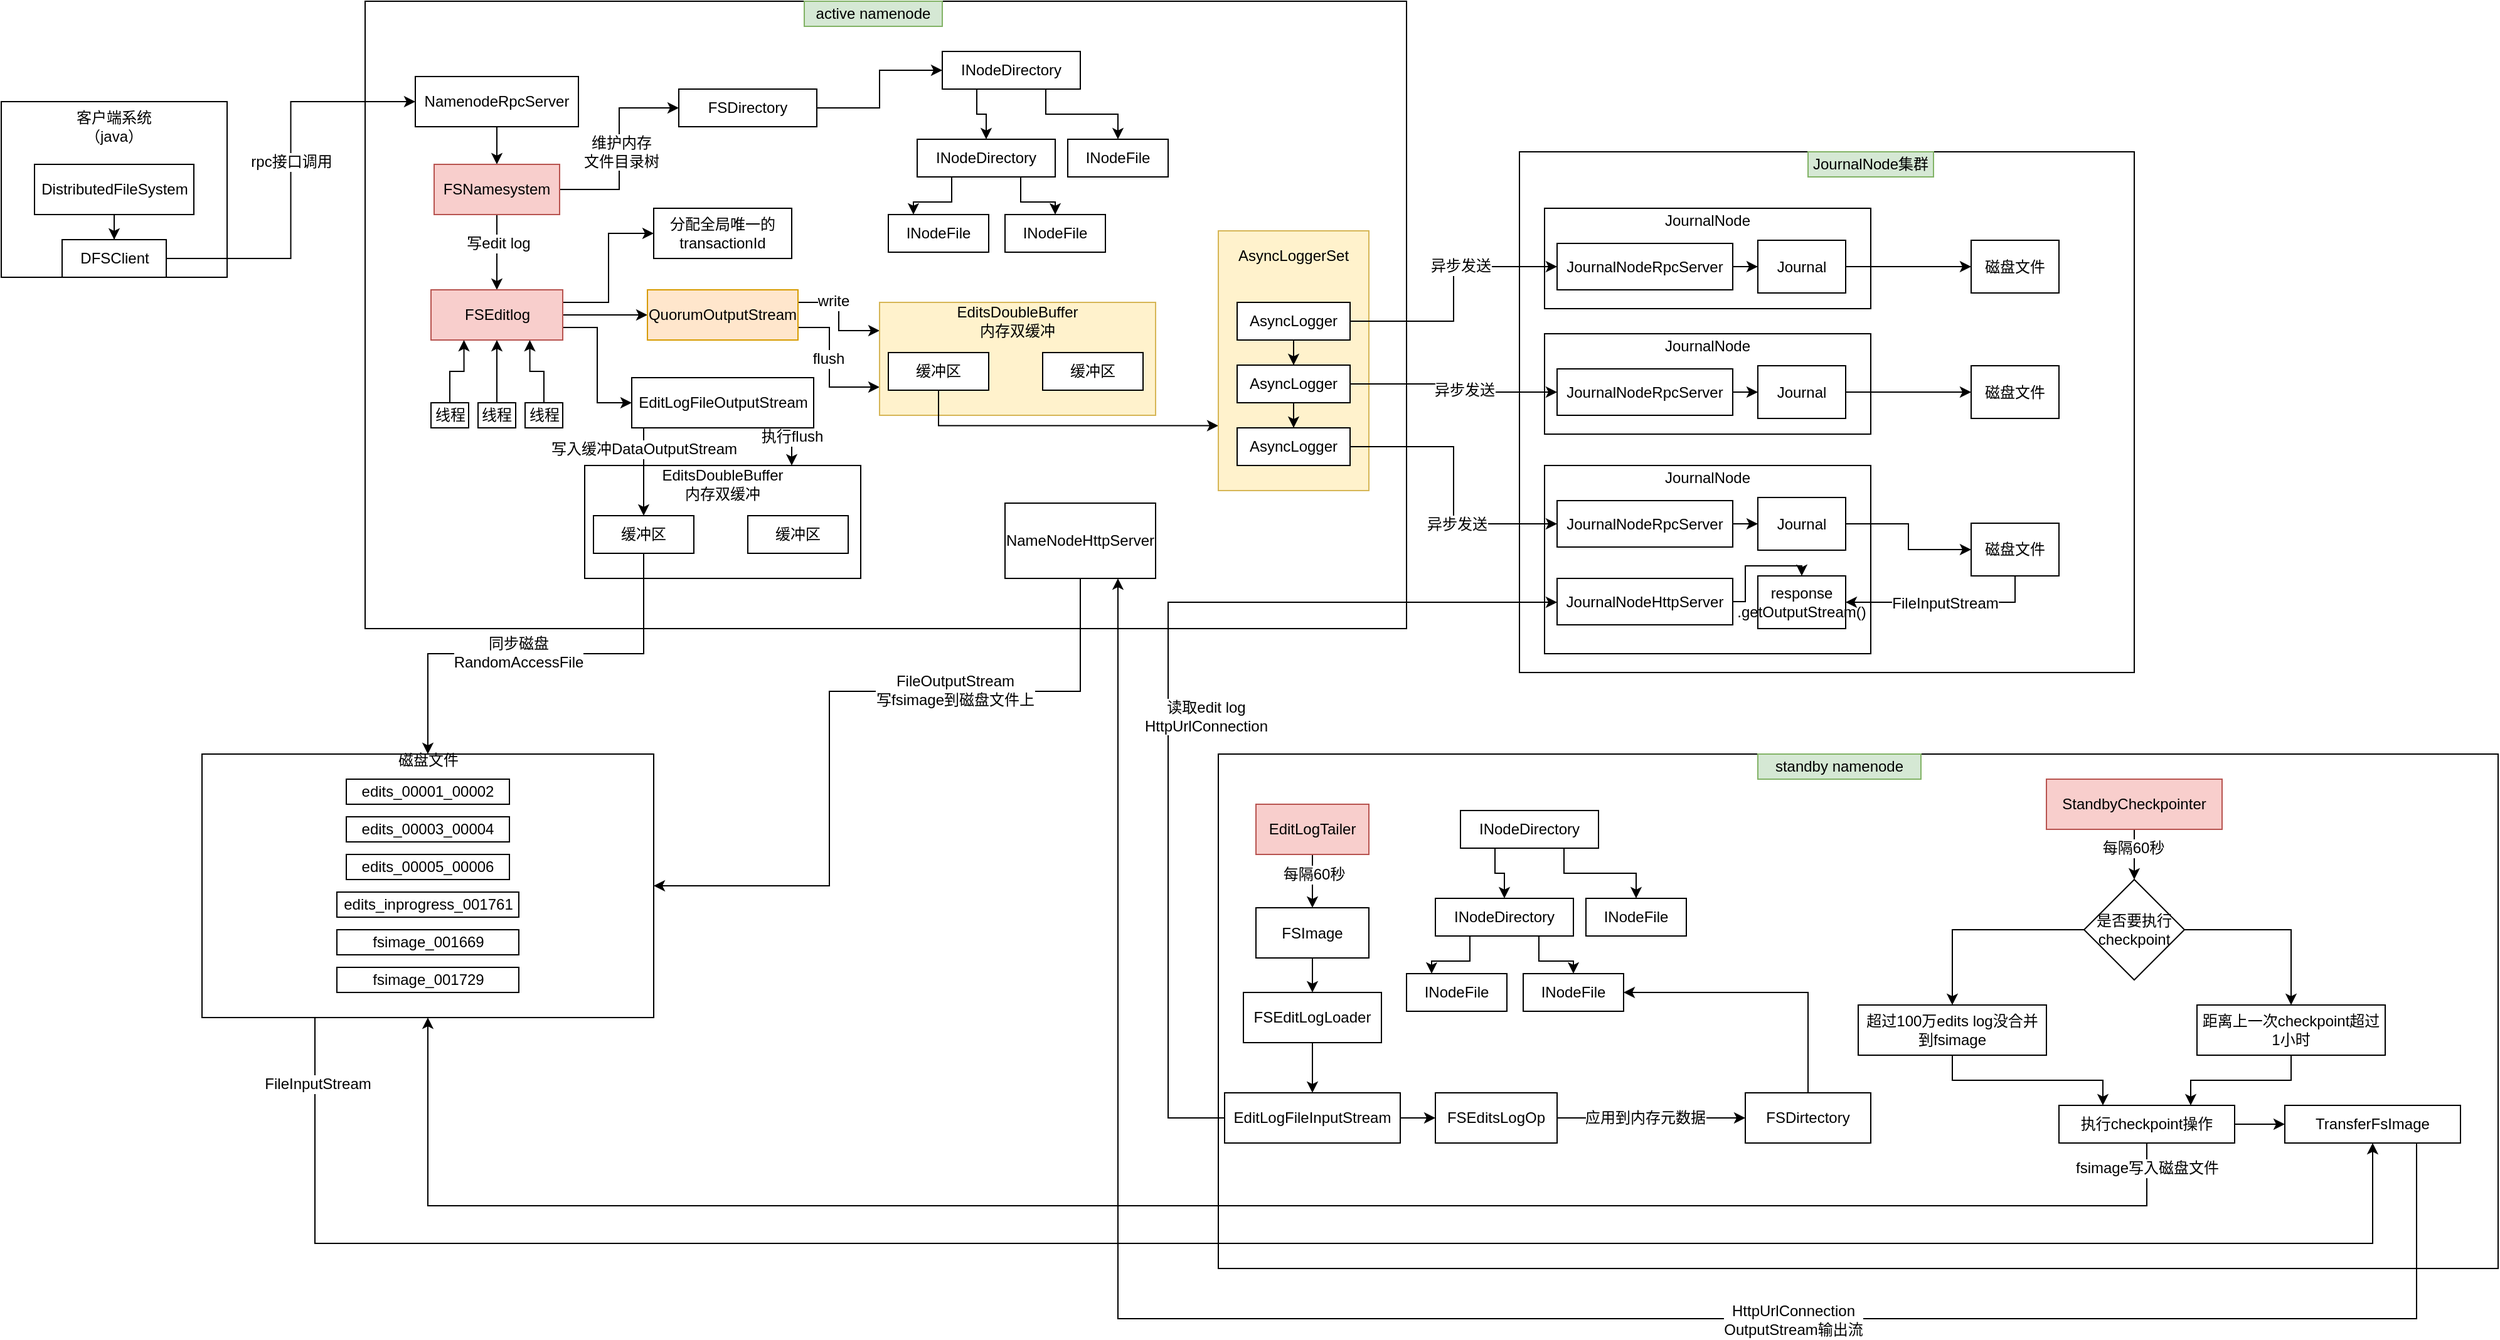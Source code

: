 <mxfile version="12.5.1" type="github">
  <diagram id="cnyCgTS8P1cu91ZPKjl6" name="第 1 页">
    <mxGraphModel dx="1422" dy="713" grid="1" gridSize="10" guides="1" tooltips="1" connect="1" arrows="1" fold="1" page="1" pageScale="1" pageWidth="827" pageHeight="1169" math="0" shadow="0">
      <root>
        <mxCell id="0"/>
        <mxCell id="1" parent="0"/>
        <mxCell id="hk7PEIGuzfRmlL_j_yIm-22" value="" style="rounded=0;whiteSpace=wrap;html=1;" vertex="1" parent="1">
          <mxGeometry x="330" y="70" width="830" height="500" as="geometry"/>
        </mxCell>
        <mxCell id="hk7PEIGuzfRmlL_j_yIm-1" value="" style="rounded=0;whiteSpace=wrap;html=1;" vertex="1" parent="1">
          <mxGeometry x="40" y="150" width="180" height="140" as="geometry"/>
        </mxCell>
        <mxCell id="hk7PEIGuzfRmlL_j_yIm-2" value="客户端系统&lt;br&gt;（java）" style="text;html=1;strokeColor=none;fillColor=none;align=center;verticalAlign=middle;whiteSpace=wrap;rounded=0;" vertex="1" parent="1">
          <mxGeometry x="90" y="150" width="80" height="40" as="geometry"/>
        </mxCell>
        <mxCell id="hk7PEIGuzfRmlL_j_yIm-21" style="edgeStyle=orthogonalEdgeStyle;rounded=0;orthogonalLoop=1;jettySize=auto;html=1;" edge="1" parent="1" source="hk7PEIGuzfRmlL_j_yIm-3" target="hk7PEIGuzfRmlL_j_yIm-20">
          <mxGeometry relative="1" as="geometry"/>
        </mxCell>
        <mxCell id="hk7PEIGuzfRmlL_j_yIm-3" value="DistributedFileSystem" style="rounded=0;whiteSpace=wrap;html=1;" vertex="1" parent="1">
          <mxGeometry x="66.5" y="200" width="127" height="40" as="geometry"/>
        </mxCell>
        <mxCell id="hk7PEIGuzfRmlL_j_yIm-20" value="DFSClient" style="rounded=0;whiteSpace=wrap;html=1;" vertex="1" parent="1">
          <mxGeometry x="88.5" y="260" width="83" height="30" as="geometry"/>
        </mxCell>
        <mxCell id="hk7PEIGuzfRmlL_j_yIm-23" value="active namenode" style="text;html=1;strokeColor=#82b366;fillColor=#d5e8d4;align=center;verticalAlign=middle;whiteSpace=wrap;rounded=0;" vertex="1" parent="1">
          <mxGeometry x="680" y="70" width="110" height="20" as="geometry"/>
        </mxCell>
        <mxCell id="hk7PEIGuzfRmlL_j_yIm-34" style="edgeStyle=orthogonalEdgeStyle;rounded=0;orthogonalLoop=1;jettySize=auto;html=1;entryX=0.5;entryY=0;entryDx=0;entryDy=0;" edge="1" parent="1" source="hk7PEIGuzfRmlL_j_yIm-24" target="hk7PEIGuzfRmlL_j_yIm-33">
          <mxGeometry relative="1" as="geometry"/>
        </mxCell>
        <mxCell id="hk7PEIGuzfRmlL_j_yIm-24" value="NamenodeRpcServer" style="rounded=0;whiteSpace=wrap;html=1;" vertex="1" parent="1">
          <mxGeometry x="370" y="130" width="130" height="40" as="geometry"/>
        </mxCell>
        <mxCell id="hk7PEIGuzfRmlL_j_yIm-25" style="edgeStyle=orthogonalEdgeStyle;rounded=0;orthogonalLoop=1;jettySize=auto;html=1;entryX=0;entryY=0.5;entryDx=0;entryDy=0;" edge="1" parent="1" source="hk7PEIGuzfRmlL_j_yIm-20" target="hk7PEIGuzfRmlL_j_yIm-24">
          <mxGeometry relative="1" as="geometry"/>
        </mxCell>
        <mxCell id="hk7PEIGuzfRmlL_j_yIm-26" value="rpc接口调用" style="text;html=1;align=center;verticalAlign=middle;resizable=0;points=[];labelBackgroundColor=#ffffff;" vertex="1" connectable="0" parent="hk7PEIGuzfRmlL_j_yIm-25">
          <mxGeometry x="0.097" relative="1" as="geometry">
            <mxPoint y="1" as="offset"/>
          </mxGeometry>
        </mxCell>
        <mxCell id="hk7PEIGuzfRmlL_j_yIm-36" style="edgeStyle=orthogonalEdgeStyle;rounded=0;orthogonalLoop=1;jettySize=auto;html=1;entryX=0.5;entryY=0;entryDx=0;entryDy=0;" edge="1" parent="1" source="hk7PEIGuzfRmlL_j_yIm-33" target="hk7PEIGuzfRmlL_j_yIm-35">
          <mxGeometry relative="1" as="geometry"/>
        </mxCell>
        <mxCell id="hk7PEIGuzfRmlL_j_yIm-37" value="写edit log" style="text;html=1;align=center;verticalAlign=middle;resizable=0;points=[];labelBackgroundColor=#ffffff;" vertex="1" connectable="0" parent="hk7PEIGuzfRmlL_j_yIm-36">
          <mxGeometry x="-0.244" y="1" relative="1" as="geometry">
            <mxPoint as="offset"/>
          </mxGeometry>
        </mxCell>
        <mxCell id="hk7PEIGuzfRmlL_j_yIm-45" style="edgeStyle=orthogonalEdgeStyle;rounded=0;orthogonalLoop=1;jettySize=auto;html=1;entryX=0;entryY=0.5;entryDx=0;entryDy=0;" edge="1" parent="1" source="hk7PEIGuzfRmlL_j_yIm-33" target="hk7PEIGuzfRmlL_j_yIm-44">
          <mxGeometry relative="1" as="geometry"/>
        </mxCell>
        <mxCell id="hk7PEIGuzfRmlL_j_yIm-47" value="维护内存&lt;br&gt;文件目录树" style="text;html=1;align=center;verticalAlign=middle;resizable=0;points=[];labelBackgroundColor=#ffffff;" vertex="1" connectable="0" parent="hk7PEIGuzfRmlL_j_yIm-45">
          <mxGeometry x="0.188" y="-1" relative="1" as="geometry">
            <mxPoint y="17" as="offset"/>
          </mxGeometry>
        </mxCell>
        <mxCell id="hk7PEIGuzfRmlL_j_yIm-33" value="FSNamesystem" style="rounded=0;whiteSpace=wrap;html=1;fillColor=#f8cecc;strokeColor=#b85450;" vertex="1" parent="1">
          <mxGeometry x="385" y="200" width="100" height="40" as="geometry"/>
        </mxCell>
        <mxCell id="hk7PEIGuzfRmlL_j_yIm-60" style="edgeStyle=orthogonalEdgeStyle;rounded=0;orthogonalLoop=1;jettySize=auto;html=1;entryX=0;entryY=0.5;entryDx=0;entryDy=0;" edge="1" parent="1" source="hk7PEIGuzfRmlL_j_yIm-35" target="hk7PEIGuzfRmlL_j_yIm-59">
          <mxGeometry relative="1" as="geometry">
            <Array as="points">
              <mxPoint x="524" y="310"/>
              <mxPoint x="524" y="255"/>
            </Array>
          </mxGeometry>
        </mxCell>
        <mxCell id="hk7PEIGuzfRmlL_j_yIm-63" style="edgeStyle=orthogonalEdgeStyle;rounded=0;orthogonalLoop=1;jettySize=auto;html=1;entryX=0;entryY=0.5;entryDx=0;entryDy=0;" edge="1" parent="1" source="hk7PEIGuzfRmlL_j_yIm-35" target="hk7PEIGuzfRmlL_j_yIm-61">
          <mxGeometry relative="1" as="geometry"/>
        </mxCell>
        <mxCell id="hk7PEIGuzfRmlL_j_yIm-64" style="edgeStyle=orthogonalEdgeStyle;rounded=0;orthogonalLoop=1;jettySize=auto;html=1;exitX=1;exitY=0.75;exitDx=0;exitDy=0;entryX=0;entryY=0.5;entryDx=0;entryDy=0;" edge="1" parent="1" source="hk7PEIGuzfRmlL_j_yIm-35" target="hk7PEIGuzfRmlL_j_yIm-62">
          <mxGeometry relative="1" as="geometry"/>
        </mxCell>
        <mxCell id="hk7PEIGuzfRmlL_j_yIm-35" value="FSEditlog" style="rounded=0;whiteSpace=wrap;html=1;fillColor=#f8cecc;strokeColor=#b85450;" vertex="1" parent="1">
          <mxGeometry x="382.5" y="300" width="105" height="40" as="geometry"/>
        </mxCell>
        <mxCell id="hk7PEIGuzfRmlL_j_yIm-41" style="edgeStyle=orthogonalEdgeStyle;rounded=0;orthogonalLoop=1;jettySize=auto;html=1;entryX=0.25;entryY=1;entryDx=0;entryDy=0;" edge="1" parent="1" source="hk7PEIGuzfRmlL_j_yIm-38" target="hk7PEIGuzfRmlL_j_yIm-35">
          <mxGeometry relative="1" as="geometry"/>
        </mxCell>
        <mxCell id="hk7PEIGuzfRmlL_j_yIm-38" value="线程" style="rounded=0;whiteSpace=wrap;html=1;" vertex="1" parent="1">
          <mxGeometry x="382.5" y="390" width="30" height="20" as="geometry"/>
        </mxCell>
        <mxCell id="hk7PEIGuzfRmlL_j_yIm-42" style="edgeStyle=orthogonalEdgeStyle;rounded=0;orthogonalLoop=1;jettySize=auto;html=1;entryX=0.5;entryY=1;entryDx=0;entryDy=0;" edge="1" parent="1" source="hk7PEIGuzfRmlL_j_yIm-39" target="hk7PEIGuzfRmlL_j_yIm-35">
          <mxGeometry relative="1" as="geometry"/>
        </mxCell>
        <mxCell id="hk7PEIGuzfRmlL_j_yIm-39" value="线程" style="rounded=0;whiteSpace=wrap;html=1;" vertex="1" parent="1">
          <mxGeometry x="420" y="390" width="30" height="20" as="geometry"/>
        </mxCell>
        <mxCell id="hk7PEIGuzfRmlL_j_yIm-43" style="edgeStyle=orthogonalEdgeStyle;rounded=0;orthogonalLoop=1;jettySize=auto;html=1;entryX=0.75;entryY=1;entryDx=0;entryDy=0;" edge="1" parent="1" source="hk7PEIGuzfRmlL_j_yIm-40" target="hk7PEIGuzfRmlL_j_yIm-35">
          <mxGeometry relative="1" as="geometry"/>
        </mxCell>
        <mxCell id="hk7PEIGuzfRmlL_j_yIm-40" value="线程" style="rounded=0;whiteSpace=wrap;html=1;" vertex="1" parent="1">
          <mxGeometry x="457.5" y="390" width="30" height="20" as="geometry"/>
        </mxCell>
        <mxCell id="hk7PEIGuzfRmlL_j_yIm-58" style="edgeStyle=orthogonalEdgeStyle;rounded=0;orthogonalLoop=1;jettySize=auto;html=1;" edge="1" parent="1" source="hk7PEIGuzfRmlL_j_yIm-44" target="hk7PEIGuzfRmlL_j_yIm-48">
          <mxGeometry relative="1" as="geometry"/>
        </mxCell>
        <mxCell id="hk7PEIGuzfRmlL_j_yIm-44" value="FSDirectory" style="rounded=0;whiteSpace=wrap;html=1;" vertex="1" parent="1">
          <mxGeometry x="580" y="140" width="110" height="30" as="geometry"/>
        </mxCell>
        <mxCell id="hk7PEIGuzfRmlL_j_yIm-56" style="edgeStyle=orthogonalEdgeStyle;rounded=0;orthogonalLoop=1;jettySize=auto;html=1;exitX=0.25;exitY=1;exitDx=0;exitDy=0;" edge="1" parent="1" source="hk7PEIGuzfRmlL_j_yIm-48" target="hk7PEIGuzfRmlL_j_yIm-49">
          <mxGeometry relative="1" as="geometry"/>
        </mxCell>
        <mxCell id="hk7PEIGuzfRmlL_j_yIm-57" style="edgeStyle=orthogonalEdgeStyle;rounded=0;orthogonalLoop=1;jettySize=auto;html=1;exitX=0.75;exitY=1;exitDx=0;exitDy=0;entryX=0.5;entryY=0;entryDx=0;entryDy=0;" edge="1" parent="1" source="hk7PEIGuzfRmlL_j_yIm-48" target="hk7PEIGuzfRmlL_j_yIm-50">
          <mxGeometry relative="1" as="geometry"/>
        </mxCell>
        <mxCell id="hk7PEIGuzfRmlL_j_yIm-48" value="INodeDirectory" style="rounded=0;whiteSpace=wrap;html=1;" vertex="1" parent="1">
          <mxGeometry x="790" y="110" width="110" height="30" as="geometry"/>
        </mxCell>
        <mxCell id="hk7PEIGuzfRmlL_j_yIm-53" style="edgeStyle=orthogonalEdgeStyle;rounded=0;orthogonalLoop=1;jettySize=auto;html=1;exitX=0.25;exitY=1;exitDx=0;exitDy=0;entryX=0.25;entryY=0;entryDx=0;entryDy=0;" edge="1" parent="1" source="hk7PEIGuzfRmlL_j_yIm-49" target="hk7PEIGuzfRmlL_j_yIm-51">
          <mxGeometry relative="1" as="geometry"/>
        </mxCell>
        <mxCell id="hk7PEIGuzfRmlL_j_yIm-54" style="edgeStyle=orthogonalEdgeStyle;rounded=0;orthogonalLoop=1;jettySize=auto;html=1;exitX=0.75;exitY=1;exitDx=0;exitDy=0;entryX=0.5;entryY=0;entryDx=0;entryDy=0;" edge="1" parent="1" source="hk7PEIGuzfRmlL_j_yIm-49" target="hk7PEIGuzfRmlL_j_yIm-52">
          <mxGeometry relative="1" as="geometry"/>
        </mxCell>
        <mxCell id="hk7PEIGuzfRmlL_j_yIm-49" value="INodeDirectory" style="rounded=0;whiteSpace=wrap;html=1;" vertex="1" parent="1">
          <mxGeometry x="770" y="180" width="110" height="30" as="geometry"/>
        </mxCell>
        <mxCell id="hk7PEIGuzfRmlL_j_yIm-50" value="INodeFile" style="rounded=0;whiteSpace=wrap;html=1;" vertex="1" parent="1">
          <mxGeometry x="890" y="180" width="80" height="30" as="geometry"/>
        </mxCell>
        <mxCell id="hk7PEIGuzfRmlL_j_yIm-51" value="INodeFile" style="rounded=0;whiteSpace=wrap;html=1;" vertex="1" parent="1">
          <mxGeometry x="747" y="240" width="80" height="30" as="geometry"/>
        </mxCell>
        <mxCell id="hk7PEIGuzfRmlL_j_yIm-52" value="INodeFile" style="rounded=0;whiteSpace=wrap;html=1;" vertex="1" parent="1">
          <mxGeometry x="840" y="240" width="80" height="30" as="geometry"/>
        </mxCell>
        <mxCell id="hk7PEIGuzfRmlL_j_yIm-59" value="分配全局唯一的transactionId" style="rounded=0;whiteSpace=wrap;html=1;" vertex="1" parent="1">
          <mxGeometry x="560" y="235" width="110" height="40" as="geometry"/>
        </mxCell>
        <mxCell id="hk7PEIGuzfRmlL_j_yIm-69" style="edgeStyle=orthogonalEdgeStyle;rounded=0;orthogonalLoop=1;jettySize=auto;html=1;exitX=1;exitY=0.25;exitDx=0;exitDy=0;entryX=0;entryY=0.25;entryDx=0;entryDy=0;" edge="1" parent="1" source="hk7PEIGuzfRmlL_j_yIm-61" target="hk7PEIGuzfRmlL_j_yIm-65">
          <mxGeometry relative="1" as="geometry"/>
        </mxCell>
        <mxCell id="hk7PEIGuzfRmlL_j_yIm-71" value="write" style="text;html=1;align=center;verticalAlign=middle;resizable=0;points=[];labelBackgroundColor=#ffffff;" vertex="1" connectable="0" parent="hk7PEIGuzfRmlL_j_yIm-69">
          <mxGeometry x="-0.364" y="1" relative="1" as="geometry">
            <mxPoint as="offset"/>
          </mxGeometry>
        </mxCell>
        <mxCell id="hk7PEIGuzfRmlL_j_yIm-70" style="edgeStyle=orthogonalEdgeStyle;rounded=0;orthogonalLoop=1;jettySize=auto;html=1;exitX=1;exitY=0.75;exitDx=0;exitDy=0;entryX=0;entryY=0.75;entryDx=0;entryDy=0;" edge="1" parent="1" source="hk7PEIGuzfRmlL_j_yIm-61" target="hk7PEIGuzfRmlL_j_yIm-65">
          <mxGeometry relative="1" as="geometry">
            <Array as="points">
              <mxPoint x="700" y="330"/>
              <mxPoint x="700" y="378"/>
            </Array>
          </mxGeometry>
        </mxCell>
        <mxCell id="hk7PEIGuzfRmlL_j_yIm-72" value="flush" style="text;html=1;align=center;verticalAlign=middle;resizable=0;points=[];labelBackgroundColor=#ffffff;" vertex="1" connectable="0" parent="hk7PEIGuzfRmlL_j_yIm-70">
          <mxGeometry x="0.044" y="-1" relative="1" as="geometry">
            <mxPoint y="-9" as="offset"/>
          </mxGeometry>
        </mxCell>
        <mxCell id="hk7PEIGuzfRmlL_j_yIm-61" value="QuorumOutputStream" style="rounded=0;whiteSpace=wrap;html=1;fillColor=#ffe6cc;strokeColor=#d79b00;" vertex="1" parent="1">
          <mxGeometry x="555" y="300" width="120" height="40" as="geometry"/>
        </mxCell>
        <mxCell id="hk7PEIGuzfRmlL_j_yIm-78" style="edgeStyle=orthogonalEdgeStyle;rounded=0;orthogonalLoop=1;jettySize=auto;html=1;exitX=0.75;exitY=1;exitDx=0;exitDy=0;entryX=0.75;entryY=0;entryDx=0;entryDy=0;" edge="1" parent="1" source="hk7PEIGuzfRmlL_j_yIm-62" target="hk7PEIGuzfRmlL_j_yIm-73">
          <mxGeometry relative="1" as="geometry"/>
        </mxCell>
        <mxCell id="hk7PEIGuzfRmlL_j_yIm-80" value="执行flush" style="text;html=1;align=center;verticalAlign=middle;resizable=0;points=[];labelBackgroundColor=#ffffff;" vertex="1" connectable="0" parent="hk7PEIGuzfRmlL_j_yIm-78">
          <mxGeometry x="-0.247" y="-7" relative="1" as="geometry">
            <mxPoint as="offset"/>
          </mxGeometry>
        </mxCell>
        <mxCell id="hk7PEIGuzfRmlL_j_yIm-62" value="EditLogFileOutputStream" style="rounded=0;whiteSpace=wrap;html=1;" vertex="1" parent="1">
          <mxGeometry x="542.5" y="370" width="145" height="40" as="geometry"/>
        </mxCell>
        <mxCell id="hk7PEIGuzfRmlL_j_yIm-65" value="" style="rounded=0;whiteSpace=wrap;html=1;fillColor=#fff2cc;strokeColor=#d6b656;" vertex="1" parent="1">
          <mxGeometry x="740" y="310" width="220" height="90" as="geometry"/>
        </mxCell>
        <mxCell id="hk7PEIGuzfRmlL_j_yIm-66" value="EditsDoubleBuffer&lt;br&gt;内存双缓冲" style="text;html=1;strokeColor=none;fillColor=none;align=center;verticalAlign=middle;whiteSpace=wrap;rounded=0;" vertex="1" parent="1">
          <mxGeometry x="790" y="312.5" width="120" height="25" as="geometry"/>
        </mxCell>
        <mxCell id="hk7PEIGuzfRmlL_j_yIm-202" style="edgeStyle=orthogonalEdgeStyle;rounded=0;orthogonalLoop=1;jettySize=auto;html=1;entryX=0;entryY=0.75;entryDx=0;entryDy=0;" edge="1" parent="1" source="hk7PEIGuzfRmlL_j_yIm-67" target="hk7PEIGuzfRmlL_j_yIm-84">
          <mxGeometry relative="1" as="geometry">
            <Array as="points">
              <mxPoint x="787" y="408"/>
            </Array>
          </mxGeometry>
        </mxCell>
        <mxCell id="hk7PEIGuzfRmlL_j_yIm-67" value="缓冲区" style="rounded=0;whiteSpace=wrap;html=1;" vertex="1" parent="1">
          <mxGeometry x="747" y="350" width="80" height="30" as="geometry"/>
        </mxCell>
        <mxCell id="hk7PEIGuzfRmlL_j_yIm-68" value="缓冲区" style="rounded=0;whiteSpace=wrap;html=1;" vertex="1" parent="1">
          <mxGeometry x="870" y="350" width="80" height="30" as="geometry"/>
        </mxCell>
        <mxCell id="hk7PEIGuzfRmlL_j_yIm-73" value="" style="rounded=0;whiteSpace=wrap;html=1;" vertex="1" parent="1">
          <mxGeometry x="505" y="440" width="220" height="90" as="geometry"/>
        </mxCell>
        <mxCell id="hk7PEIGuzfRmlL_j_yIm-74" value="EditsDoubleBuffer&lt;br&gt;内存双缓冲" style="text;html=1;strokeColor=none;fillColor=none;align=center;verticalAlign=middle;whiteSpace=wrap;rounded=0;" vertex="1" parent="1">
          <mxGeometry x="555" y="442.5" width="120" height="25" as="geometry"/>
        </mxCell>
        <mxCell id="hk7PEIGuzfRmlL_j_yIm-82" style="edgeStyle=orthogonalEdgeStyle;rounded=0;orthogonalLoop=1;jettySize=auto;html=1;exitX=0.5;exitY=1;exitDx=0;exitDy=0;entryX=0.5;entryY=0;entryDx=0;entryDy=0;" edge="1" parent="1" source="hk7PEIGuzfRmlL_j_yIm-75" target="hk7PEIGuzfRmlL_j_yIm-81">
          <mxGeometry relative="1" as="geometry"/>
        </mxCell>
        <mxCell id="hk7PEIGuzfRmlL_j_yIm-83" value="同步磁盘&lt;br&gt;RandomAccessFile" style="text;html=1;align=center;verticalAlign=middle;resizable=0;points=[];labelBackgroundColor=#ffffff;" vertex="1" connectable="0" parent="hk7PEIGuzfRmlL_j_yIm-82">
          <mxGeometry x="0.084" y="-1" relative="1" as="geometry">
            <mxPoint as="offset"/>
          </mxGeometry>
        </mxCell>
        <mxCell id="hk7PEIGuzfRmlL_j_yIm-75" value="缓冲区" style="rounded=0;whiteSpace=wrap;html=1;" vertex="1" parent="1">
          <mxGeometry x="512" y="480" width="80" height="30" as="geometry"/>
        </mxCell>
        <mxCell id="hk7PEIGuzfRmlL_j_yIm-76" value="缓冲区" style="rounded=0;whiteSpace=wrap;html=1;" vertex="1" parent="1">
          <mxGeometry x="635" y="480" width="80" height="30" as="geometry"/>
        </mxCell>
        <mxCell id="hk7PEIGuzfRmlL_j_yIm-77" style="edgeStyle=orthogonalEdgeStyle;rounded=0;orthogonalLoop=1;jettySize=auto;html=1;exitX=0.25;exitY=1;exitDx=0;exitDy=0;entryX=0.5;entryY=0;entryDx=0;entryDy=0;" edge="1" parent="1" source="hk7PEIGuzfRmlL_j_yIm-62" target="hk7PEIGuzfRmlL_j_yIm-75">
          <mxGeometry relative="1" as="geometry">
            <Array as="points">
              <mxPoint x="552" y="410"/>
            </Array>
          </mxGeometry>
        </mxCell>
        <mxCell id="hk7PEIGuzfRmlL_j_yIm-79" value="写入缓冲DataOutputStream" style="text;html=1;align=center;verticalAlign=middle;resizable=0;points=[];labelBackgroundColor=#ffffff;" vertex="1" connectable="0" parent="hk7PEIGuzfRmlL_j_yIm-77">
          <mxGeometry x="-0.443" y="16" relative="1" as="geometry">
            <mxPoint x="-16" y="16" as="offset"/>
          </mxGeometry>
        </mxCell>
        <mxCell id="hk7PEIGuzfRmlL_j_yIm-81" value="" style="rounded=0;whiteSpace=wrap;html=1;" vertex="1" parent="1">
          <mxGeometry x="200" y="670" width="360" height="210" as="geometry"/>
        </mxCell>
        <mxCell id="hk7PEIGuzfRmlL_j_yIm-84" value="" style="rounded=0;whiteSpace=wrap;html=1;fillColor=#fff2cc;strokeColor=#d6b656;" vertex="1" parent="1">
          <mxGeometry x="1010" y="253" width="120" height="207" as="geometry"/>
        </mxCell>
        <mxCell id="hk7PEIGuzfRmlL_j_yIm-85" value="AsyncLoggerSet" style="text;html=1;strokeColor=none;fillColor=none;align=center;verticalAlign=middle;whiteSpace=wrap;rounded=0;" vertex="1" parent="1">
          <mxGeometry x="1030" y="260" width="80" height="25" as="geometry"/>
        </mxCell>
        <mxCell id="hk7PEIGuzfRmlL_j_yIm-93" style="edgeStyle=orthogonalEdgeStyle;rounded=0;orthogonalLoop=1;jettySize=auto;html=1;entryX=0.5;entryY=0;entryDx=0;entryDy=0;" edge="1" parent="1" source="hk7PEIGuzfRmlL_j_yIm-86" target="hk7PEIGuzfRmlL_j_yIm-89">
          <mxGeometry relative="1" as="geometry"/>
        </mxCell>
        <mxCell id="hk7PEIGuzfRmlL_j_yIm-86" value="AsyncLogger" style="rounded=0;whiteSpace=wrap;html=1;" vertex="1" parent="1">
          <mxGeometry x="1025" y="310" width="90" height="30" as="geometry"/>
        </mxCell>
        <mxCell id="hk7PEIGuzfRmlL_j_yIm-94" style="edgeStyle=orthogonalEdgeStyle;rounded=0;orthogonalLoop=1;jettySize=auto;html=1;entryX=0.5;entryY=0;entryDx=0;entryDy=0;" edge="1" parent="1" source="hk7PEIGuzfRmlL_j_yIm-89" target="hk7PEIGuzfRmlL_j_yIm-90">
          <mxGeometry relative="1" as="geometry"/>
        </mxCell>
        <mxCell id="hk7PEIGuzfRmlL_j_yIm-89" value="AsyncLogger" style="rounded=0;whiteSpace=wrap;html=1;" vertex="1" parent="1">
          <mxGeometry x="1025" y="360" width="90" height="30" as="geometry"/>
        </mxCell>
        <mxCell id="hk7PEIGuzfRmlL_j_yIm-90" value="AsyncLogger" style="rounded=0;whiteSpace=wrap;html=1;" vertex="1" parent="1">
          <mxGeometry x="1025" y="410" width="90" height="30" as="geometry"/>
        </mxCell>
        <mxCell id="hk7PEIGuzfRmlL_j_yIm-96" style="edgeStyle=orthogonalEdgeStyle;rounded=0;orthogonalLoop=1;jettySize=auto;html=1;entryX=1;entryY=0.5;entryDx=0;entryDy=0;" edge="1" parent="1" source="hk7PEIGuzfRmlL_j_yIm-95" target="hk7PEIGuzfRmlL_j_yIm-81">
          <mxGeometry relative="1" as="geometry">
            <Array as="points">
              <mxPoint x="900" y="620"/>
              <mxPoint x="700" y="620"/>
              <mxPoint x="700" y="775"/>
            </Array>
          </mxGeometry>
        </mxCell>
        <mxCell id="hk7PEIGuzfRmlL_j_yIm-97" value="FileOutputStream&lt;br&gt;写fsimage到磁盘文件上" style="text;html=1;align=center;verticalAlign=middle;resizable=0;points=[];labelBackgroundColor=#ffffff;" vertex="1" connectable="0" parent="hk7PEIGuzfRmlL_j_yIm-96">
          <mxGeometry x="-0.349" y="-1" relative="1" as="geometry">
            <mxPoint as="offset"/>
          </mxGeometry>
        </mxCell>
        <mxCell id="hk7PEIGuzfRmlL_j_yIm-95" value="NameNodeHttpServer" style="rounded=0;whiteSpace=wrap;html=1;" vertex="1" parent="1">
          <mxGeometry x="840" y="470" width="120" height="60" as="geometry"/>
        </mxCell>
        <mxCell id="hk7PEIGuzfRmlL_j_yIm-98" value="磁盘文件" style="text;html=1;strokeColor=none;fillColor=none;align=center;verticalAlign=middle;whiteSpace=wrap;rounded=0;" vertex="1" parent="1">
          <mxGeometry x="341.5" y="670" width="77" height="10" as="geometry"/>
        </mxCell>
        <mxCell id="hk7PEIGuzfRmlL_j_yIm-99" value="edits_00001_00002" style="rounded=0;whiteSpace=wrap;html=1;" vertex="1" parent="1">
          <mxGeometry x="315" y="690" width="130" height="20" as="geometry"/>
        </mxCell>
        <mxCell id="hk7PEIGuzfRmlL_j_yIm-100" value="edits_00003_00004" style="rounded=0;whiteSpace=wrap;html=1;" vertex="1" parent="1">
          <mxGeometry x="315" y="720" width="130" height="20" as="geometry"/>
        </mxCell>
        <mxCell id="hk7PEIGuzfRmlL_j_yIm-101" value="edits_00005_00006" style="rounded=0;whiteSpace=wrap;html=1;" vertex="1" parent="1">
          <mxGeometry x="315" y="750" width="130" height="20" as="geometry"/>
        </mxCell>
        <mxCell id="hk7PEIGuzfRmlL_j_yIm-102" value="edits_inprogress_001761" style="rounded=0;whiteSpace=wrap;html=1;" vertex="1" parent="1">
          <mxGeometry x="307.5" y="780" width="145" height="20" as="geometry"/>
        </mxCell>
        <mxCell id="hk7PEIGuzfRmlL_j_yIm-103" value="fsimage_001669" style="rounded=0;whiteSpace=wrap;html=1;" vertex="1" parent="1">
          <mxGeometry x="307.5" y="810" width="145" height="20" as="geometry"/>
        </mxCell>
        <mxCell id="hk7PEIGuzfRmlL_j_yIm-105" value="fsimage_001729" style="rounded=0;whiteSpace=wrap;html=1;" vertex="1" parent="1">
          <mxGeometry x="307.5" y="840" width="145" height="20" as="geometry"/>
        </mxCell>
        <mxCell id="hk7PEIGuzfRmlL_j_yIm-106" value="" style="rounded=0;whiteSpace=wrap;html=1;" vertex="1" parent="1">
          <mxGeometry x="1250" y="190" width="490" height="415" as="geometry"/>
        </mxCell>
        <mxCell id="hk7PEIGuzfRmlL_j_yIm-107" value="JournalNode集群" style="text;html=1;strokeColor=#82b366;fillColor=#d5e8d4;align=center;verticalAlign=middle;whiteSpace=wrap;rounded=0;" vertex="1" parent="1">
          <mxGeometry x="1480" y="190" width="100" height="20" as="geometry"/>
        </mxCell>
        <mxCell id="hk7PEIGuzfRmlL_j_yIm-108" value="" style="rounded=0;whiteSpace=wrap;html=1;" vertex="1" parent="1">
          <mxGeometry x="1270" y="235" width="260" height="80" as="geometry"/>
        </mxCell>
        <mxCell id="hk7PEIGuzfRmlL_j_yIm-109" value="JournalNode" style="text;html=1;strokeColor=none;fillColor=none;align=center;verticalAlign=middle;whiteSpace=wrap;rounded=0;" vertex="1" parent="1">
          <mxGeometry x="1355" y="235" width="90" height="20" as="geometry"/>
        </mxCell>
        <mxCell id="hk7PEIGuzfRmlL_j_yIm-113" style="edgeStyle=orthogonalEdgeStyle;rounded=0;orthogonalLoop=1;jettySize=auto;html=1;entryX=0;entryY=0.5;entryDx=0;entryDy=0;" edge="1" parent="1" source="hk7PEIGuzfRmlL_j_yIm-110" target="hk7PEIGuzfRmlL_j_yIm-112">
          <mxGeometry relative="1" as="geometry"/>
        </mxCell>
        <mxCell id="hk7PEIGuzfRmlL_j_yIm-110" value="JournalNodeRpcServer" style="rounded=0;whiteSpace=wrap;html=1;" vertex="1" parent="1">
          <mxGeometry x="1280" y="263" width="140" height="37" as="geometry"/>
        </mxCell>
        <mxCell id="hk7PEIGuzfRmlL_j_yIm-138" style="edgeStyle=orthogonalEdgeStyle;rounded=0;orthogonalLoop=1;jettySize=auto;html=1;" edge="1" parent="1" source="hk7PEIGuzfRmlL_j_yIm-112" target="hk7PEIGuzfRmlL_j_yIm-135">
          <mxGeometry relative="1" as="geometry"/>
        </mxCell>
        <mxCell id="hk7PEIGuzfRmlL_j_yIm-112" value="Journal" style="rounded=0;whiteSpace=wrap;html=1;" vertex="1" parent="1">
          <mxGeometry x="1440" y="260.5" width="70" height="42" as="geometry"/>
        </mxCell>
        <mxCell id="hk7PEIGuzfRmlL_j_yIm-119" value="" style="rounded=0;whiteSpace=wrap;html=1;" vertex="1" parent="1">
          <mxGeometry x="1270" y="335" width="260" height="80" as="geometry"/>
        </mxCell>
        <mxCell id="hk7PEIGuzfRmlL_j_yIm-120" value="JournalNode" style="text;html=1;strokeColor=none;fillColor=none;align=center;verticalAlign=middle;whiteSpace=wrap;rounded=0;" vertex="1" parent="1">
          <mxGeometry x="1355" y="335" width="90" height="20" as="geometry"/>
        </mxCell>
        <mxCell id="hk7PEIGuzfRmlL_j_yIm-195" style="edgeStyle=orthogonalEdgeStyle;rounded=0;orthogonalLoop=1;jettySize=auto;html=1;exitX=1;exitY=0.5;exitDx=0;exitDy=0;" edge="1" parent="1" source="hk7PEIGuzfRmlL_j_yIm-121" target="hk7PEIGuzfRmlL_j_yIm-122">
          <mxGeometry relative="1" as="geometry"/>
        </mxCell>
        <mxCell id="hk7PEIGuzfRmlL_j_yIm-121" value="JournalNodeRpcServer" style="rounded=0;whiteSpace=wrap;html=1;" vertex="1" parent="1">
          <mxGeometry x="1280" y="363" width="140" height="37" as="geometry"/>
        </mxCell>
        <mxCell id="hk7PEIGuzfRmlL_j_yIm-139" style="edgeStyle=orthogonalEdgeStyle;rounded=0;orthogonalLoop=1;jettySize=auto;html=1;entryX=0;entryY=0.5;entryDx=0;entryDy=0;" edge="1" parent="1" source="hk7PEIGuzfRmlL_j_yIm-122" target="hk7PEIGuzfRmlL_j_yIm-136">
          <mxGeometry relative="1" as="geometry"/>
        </mxCell>
        <mxCell id="hk7PEIGuzfRmlL_j_yIm-122" value="Journal" style="rounded=0;whiteSpace=wrap;html=1;" vertex="1" parent="1">
          <mxGeometry x="1440" y="360.5" width="70" height="42" as="geometry"/>
        </mxCell>
        <mxCell id="hk7PEIGuzfRmlL_j_yIm-123" value="" style="rounded=0;whiteSpace=wrap;html=1;" vertex="1" parent="1">
          <mxGeometry x="1270" y="440" width="260" height="150" as="geometry"/>
        </mxCell>
        <mxCell id="hk7PEIGuzfRmlL_j_yIm-124" value="JournalNode" style="text;html=1;strokeColor=none;fillColor=none;align=center;verticalAlign=middle;whiteSpace=wrap;rounded=0;" vertex="1" parent="1">
          <mxGeometry x="1355" y="440" width="90" height="20" as="geometry"/>
        </mxCell>
        <mxCell id="hk7PEIGuzfRmlL_j_yIm-191" style="edgeStyle=orthogonalEdgeStyle;rounded=0;orthogonalLoop=1;jettySize=auto;html=1;entryX=0;entryY=0.5;entryDx=0;entryDy=0;" edge="1" parent="1" source="hk7PEIGuzfRmlL_j_yIm-125" target="hk7PEIGuzfRmlL_j_yIm-126">
          <mxGeometry relative="1" as="geometry"/>
        </mxCell>
        <mxCell id="hk7PEIGuzfRmlL_j_yIm-125" value="JournalNodeRpcServer" style="rounded=0;whiteSpace=wrap;html=1;" vertex="1" parent="1">
          <mxGeometry x="1280" y="468" width="140" height="37" as="geometry"/>
        </mxCell>
        <mxCell id="hk7PEIGuzfRmlL_j_yIm-140" style="edgeStyle=orthogonalEdgeStyle;rounded=0;orthogonalLoop=1;jettySize=auto;html=1;" edge="1" parent="1" source="hk7PEIGuzfRmlL_j_yIm-126" target="hk7PEIGuzfRmlL_j_yIm-137">
          <mxGeometry relative="1" as="geometry"/>
        </mxCell>
        <mxCell id="hk7PEIGuzfRmlL_j_yIm-126" value="Journal" style="rounded=0;whiteSpace=wrap;html=1;" vertex="1" parent="1">
          <mxGeometry x="1440" y="465.5" width="70" height="42" as="geometry"/>
        </mxCell>
        <mxCell id="hk7PEIGuzfRmlL_j_yIm-200" style="edgeStyle=orthogonalEdgeStyle;rounded=0;orthogonalLoop=1;jettySize=auto;html=1;entryX=0.5;entryY=0;entryDx=0;entryDy=0;" edge="1" parent="1" source="hk7PEIGuzfRmlL_j_yIm-127" target="hk7PEIGuzfRmlL_j_yIm-128">
          <mxGeometry relative="1" as="geometry">
            <Array as="points">
              <mxPoint x="1430" y="549"/>
              <mxPoint x="1430" y="520"/>
              <mxPoint x="1475" y="520"/>
            </Array>
          </mxGeometry>
        </mxCell>
        <mxCell id="hk7PEIGuzfRmlL_j_yIm-127" value="JournalNodeHttpServer" style="rounded=0;whiteSpace=wrap;html=1;" vertex="1" parent="1">
          <mxGeometry x="1280" y="530" width="140" height="37" as="geometry"/>
        </mxCell>
        <mxCell id="hk7PEIGuzfRmlL_j_yIm-128" value="response&lt;br&gt;.getOutputStream()" style="rounded=0;whiteSpace=wrap;html=1;" vertex="1" parent="1">
          <mxGeometry x="1440" y="528" width="70" height="42" as="geometry"/>
        </mxCell>
        <mxCell id="hk7PEIGuzfRmlL_j_yIm-129" style="edgeStyle=orthogonalEdgeStyle;rounded=0;orthogonalLoop=1;jettySize=auto;html=1;entryX=0;entryY=0.5;entryDx=0;entryDy=0;" edge="1" parent="1" source="hk7PEIGuzfRmlL_j_yIm-86" target="hk7PEIGuzfRmlL_j_yIm-110">
          <mxGeometry relative="1" as="geometry"/>
        </mxCell>
        <mxCell id="hk7PEIGuzfRmlL_j_yIm-132" value="异步发送" style="text;html=1;align=center;verticalAlign=middle;resizable=0;points=[];labelBackgroundColor=#ffffff;" vertex="1" connectable="0" parent="hk7PEIGuzfRmlL_j_yIm-129">
          <mxGeometry x="0.256" y="1" relative="1" as="geometry">
            <mxPoint as="offset"/>
          </mxGeometry>
        </mxCell>
        <mxCell id="hk7PEIGuzfRmlL_j_yIm-130" style="edgeStyle=orthogonalEdgeStyle;rounded=0;orthogonalLoop=1;jettySize=auto;html=1;entryX=0;entryY=0.5;entryDx=0;entryDy=0;" edge="1" parent="1" source="hk7PEIGuzfRmlL_j_yIm-89" target="hk7PEIGuzfRmlL_j_yIm-121">
          <mxGeometry relative="1" as="geometry"/>
        </mxCell>
        <mxCell id="hk7PEIGuzfRmlL_j_yIm-133" value="异步发送" style="text;html=1;align=center;verticalAlign=middle;resizable=0;points=[];labelBackgroundColor=#ffffff;" vertex="1" connectable="0" parent="hk7PEIGuzfRmlL_j_yIm-130">
          <mxGeometry x="0.136" y="2" relative="1" as="geometry">
            <mxPoint as="offset"/>
          </mxGeometry>
        </mxCell>
        <mxCell id="hk7PEIGuzfRmlL_j_yIm-131" style="edgeStyle=orthogonalEdgeStyle;rounded=0;orthogonalLoop=1;jettySize=auto;html=1;entryX=0;entryY=0.5;entryDx=0;entryDy=0;" edge="1" parent="1" source="hk7PEIGuzfRmlL_j_yIm-90" target="hk7PEIGuzfRmlL_j_yIm-125">
          <mxGeometry relative="1" as="geometry"/>
        </mxCell>
        <mxCell id="hk7PEIGuzfRmlL_j_yIm-134" value="异步发送" style="text;html=1;align=center;verticalAlign=middle;resizable=0;points=[];labelBackgroundColor=#ffffff;" vertex="1" connectable="0" parent="hk7PEIGuzfRmlL_j_yIm-131">
          <mxGeometry x="0.294" relative="1" as="geometry">
            <mxPoint as="offset"/>
          </mxGeometry>
        </mxCell>
        <mxCell id="hk7PEIGuzfRmlL_j_yIm-135" value="磁盘文件" style="rounded=0;whiteSpace=wrap;html=1;" vertex="1" parent="1">
          <mxGeometry x="1610" y="260.5" width="70" height="42" as="geometry"/>
        </mxCell>
        <mxCell id="hk7PEIGuzfRmlL_j_yIm-136" value="磁盘文件" style="rounded=0;whiteSpace=wrap;html=1;" vertex="1" parent="1">
          <mxGeometry x="1610" y="360.5" width="70" height="42" as="geometry"/>
        </mxCell>
        <mxCell id="hk7PEIGuzfRmlL_j_yIm-141" style="edgeStyle=orthogonalEdgeStyle;rounded=0;orthogonalLoop=1;jettySize=auto;html=1;" edge="1" parent="1" source="hk7PEIGuzfRmlL_j_yIm-137" target="hk7PEIGuzfRmlL_j_yIm-128">
          <mxGeometry relative="1" as="geometry">
            <Array as="points">
              <mxPoint x="1645" y="549"/>
            </Array>
          </mxGeometry>
        </mxCell>
        <mxCell id="hk7PEIGuzfRmlL_j_yIm-142" value="FileInputStream" style="text;html=1;align=center;verticalAlign=middle;resizable=0;points=[];labelBackgroundColor=#ffffff;" vertex="1" connectable="0" parent="hk7PEIGuzfRmlL_j_yIm-141">
          <mxGeometry x="-0.014" y="1" relative="1" as="geometry">
            <mxPoint as="offset"/>
          </mxGeometry>
        </mxCell>
        <mxCell id="hk7PEIGuzfRmlL_j_yIm-137" value="磁盘文件" style="rounded=0;whiteSpace=wrap;html=1;" vertex="1" parent="1">
          <mxGeometry x="1610" y="486" width="70" height="42" as="geometry"/>
        </mxCell>
        <mxCell id="hk7PEIGuzfRmlL_j_yIm-143" value="" style="rounded=0;whiteSpace=wrap;html=1;" vertex="1" parent="1">
          <mxGeometry x="1010" y="670" width="1020" height="410" as="geometry"/>
        </mxCell>
        <mxCell id="hk7PEIGuzfRmlL_j_yIm-144" value="standby namenode" style="text;html=1;strokeColor=#82b366;fillColor=#d5e8d4;align=center;verticalAlign=middle;whiteSpace=wrap;rounded=0;" vertex="1" parent="1">
          <mxGeometry x="1440" y="670" width="130" height="20" as="geometry"/>
        </mxCell>
        <mxCell id="hk7PEIGuzfRmlL_j_yIm-147" style="edgeStyle=orthogonalEdgeStyle;rounded=0;orthogonalLoop=1;jettySize=auto;html=1;entryX=0.5;entryY=0;entryDx=0;entryDy=0;" edge="1" parent="1" source="hk7PEIGuzfRmlL_j_yIm-145" target="hk7PEIGuzfRmlL_j_yIm-146">
          <mxGeometry relative="1" as="geometry"/>
        </mxCell>
        <mxCell id="hk7PEIGuzfRmlL_j_yIm-148" value="每隔60秒" style="text;html=1;align=center;verticalAlign=middle;resizable=0;points=[];labelBackgroundColor=#ffffff;" vertex="1" connectable="0" parent="hk7PEIGuzfRmlL_j_yIm-147">
          <mxGeometry x="-0.277" y="1" relative="1" as="geometry">
            <mxPoint as="offset"/>
          </mxGeometry>
        </mxCell>
        <mxCell id="hk7PEIGuzfRmlL_j_yIm-145" value="EditLogTailer" style="rounded=0;whiteSpace=wrap;html=1;fillColor=#f8cecc;strokeColor=#b85450;" vertex="1" parent="1">
          <mxGeometry x="1040" y="710" width="90" height="40" as="geometry"/>
        </mxCell>
        <mxCell id="hk7PEIGuzfRmlL_j_yIm-150" style="edgeStyle=orthogonalEdgeStyle;rounded=0;orthogonalLoop=1;jettySize=auto;html=1;entryX=0.5;entryY=0;entryDx=0;entryDy=0;" edge="1" parent="1" source="hk7PEIGuzfRmlL_j_yIm-146" target="hk7PEIGuzfRmlL_j_yIm-149">
          <mxGeometry relative="1" as="geometry"/>
        </mxCell>
        <mxCell id="hk7PEIGuzfRmlL_j_yIm-146" value="FSImage" style="rounded=0;whiteSpace=wrap;html=1;" vertex="1" parent="1">
          <mxGeometry x="1040" y="792.5" width="90" height="40" as="geometry"/>
        </mxCell>
        <mxCell id="hk7PEIGuzfRmlL_j_yIm-152" style="edgeStyle=orthogonalEdgeStyle;rounded=0;orthogonalLoop=1;jettySize=auto;html=1;entryX=0.5;entryY=0;entryDx=0;entryDy=0;" edge="1" parent="1" source="hk7PEIGuzfRmlL_j_yIm-149" target="hk7PEIGuzfRmlL_j_yIm-151">
          <mxGeometry relative="1" as="geometry"/>
        </mxCell>
        <mxCell id="hk7PEIGuzfRmlL_j_yIm-149" value="FSEditLogLoader" style="rounded=0;whiteSpace=wrap;html=1;" vertex="1" parent="1">
          <mxGeometry x="1030" y="860" width="110" height="40" as="geometry"/>
        </mxCell>
        <mxCell id="hk7PEIGuzfRmlL_j_yIm-165" style="edgeStyle=orthogonalEdgeStyle;rounded=0;orthogonalLoop=1;jettySize=auto;html=1;entryX=0;entryY=0.5;entryDx=0;entryDy=0;" edge="1" parent="1" source="hk7PEIGuzfRmlL_j_yIm-151" target="hk7PEIGuzfRmlL_j_yIm-164">
          <mxGeometry relative="1" as="geometry"/>
        </mxCell>
        <mxCell id="hk7PEIGuzfRmlL_j_yIm-189" style="edgeStyle=orthogonalEdgeStyle;rounded=0;orthogonalLoop=1;jettySize=auto;html=1;" edge="1" parent="1" source="hk7PEIGuzfRmlL_j_yIm-151" target="hk7PEIGuzfRmlL_j_yIm-127">
          <mxGeometry relative="1" as="geometry">
            <Array as="points">
              <mxPoint x="970" y="960"/>
              <mxPoint x="970" y="549"/>
            </Array>
          </mxGeometry>
        </mxCell>
        <mxCell id="hk7PEIGuzfRmlL_j_yIm-190" value="读取edit log&lt;br&gt;HttpUrlConnection" style="text;html=1;align=center;verticalAlign=middle;resizable=0;points=[];labelBackgroundColor=#ffffff;" vertex="1" connectable="0" parent="hk7PEIGuzfRmlL_j_yIm-189">
          <mxGeometry x="-0.094" y="-1" relative="1" as="geometry">
            <mxPoint x="29" y="-18" as="offset"/>
          </mxGeometry>
        </mxCell>
        <mxCell id="hk7PEIGuzfRmlL_j_yIm-151" value="EditLogFileInputStream" style="rounded=0;whiteSpace=wrap;html=1;" vertex="1" parent="1">
          <mxGeometry x="1015" y="940" width="140" height="40" as="geometry"/>
        </mxCell>
        <mxCell id="hk7PEIGuzfRmlL_j_yIm-153" style="edgeStyle=orthogonalEdgeStyle;rounded=0;orthogonalLoop=1;jettySize=auto;html=1;exitX=0.25;exitY=1;exitDx=0;exitDy=0;" edge="1" parent="1" source="hk7PEIGuzfRmlL_j_yIm-155" target="hk7PEIGuzfRmlL_j_yIm-158">
          <mxGeometry relative="1" as="geometry"/>
        </mxCell>
        <mxCell id="hk7PEIGuzfRmlL_j_yIm-154" style="edgeStyle=orthogonalEdgeStyle;rounded=0;orthogonalLoop=1;jettySize=auto;html=1;exitX=0.75;exitY=1;exitDx=0;exitDy=0;entryX=0.5;entryY=0;entryDx=0;entryDy=0;" edge="1" parent="1" source="hk7PEIGuzfRmlL_j_yIm-155" target="hk7PEIGuzfRmlL_j_yIm-159">
          <mxGeometry relative="1" as="geometry"/>
        </mxCell>
        <mxCell id="hk7PEIGuzfRmlL_j_yIm-155" value="INodeDirectory" style="rounded=0;whiteSpace=wrap;html=1;" vertex="1" parent="1">
          <mxGeometry x="1203" y="715" width="110" height="30" as="geometry"/>
        </mxCell>
        <mxCell id="hk7PEIGuzfRmlL_j_yIm-156" style="edgeStyle=orthogonalEdgeStyle;rounded=0;orthogonalLoop=1;jettySize=auto;html=1;exitX=0.25;exitY=1;exitDx=0;exitDy=0;entryX=0.25;entryY=0;entryDx=0;entryDy=0;" edge="1" parent="1" source="hk7PEIGuzfRmlL_j_yIm-158" target="hk7PEIGuzfRmlL_j_yIm-160">
          <mxGeometry relative="1" as="geometry"/>
        </mxCell>
        <mxCell id="hk7PEIGuzfRmlL_j_yIm-157" style="edgeStyle=orthogonalEdgeStyle;rounded=0;orthogonalLoop=1;jettySize=auto;html=1;exitX=0.75;exitY=1;exitDx=0;exitDy=0;entryX=0.5;entryY=0;entryDx=0;entryDy=0;" edge="1" parent="1" source="hk7PEIGuzfRmlL_j_yIm-158" target="hk7PEIGuzfRmlL_j_yIm-161">
          <mxGeometry relative="1" as="geometry"/>
        </mxCell>
        <mxCell id="hk7PEIGuzfRmlL_j_yIm-158" value="INodeDirectory" style="rounded=0;whiteSpace=wrap;html=1;" vertex="1" parent="1">
          <mxGeometry x="1183" y="785" width="110" height="30" as="geometry"/>
        </mxCell>
        <mxCell id="hk7PEIGuzfRmlL_j_yIm-159" value="INodeFile" style="rounded=0;whiteSpace=wrap;html=1;" vertex="1" parent="1">
          <mxGeometry x="1303" y="785" width="80" height="30" as="geometry"/>
        </mxCell>
        <mxCell id="hk7PEIGuzfRmlL_j_yIm-160" value="INodeFile" style="rounded=0;whiteSpace=wrap;html=1;" vertex="1" parent="1">
          <mxGeometry x="1160" y="845" width="80" height="30" as="geometry"/>
        </mxCell>
        <mxCell id="hk7PEIGuzfRmlL_j_yIm-161" value="INodeFile" style="rounded=0;whiteSpace=wrap;html=1;" vertex="1" parent="1">
          <mxGeometry x="1253" y="845" width="80" height="30" as="geometry"/>
        </mxCell>
        <mxCell id="hk7PEIGuzfRmlL_j_yIm-168" style="edgeStyle=orthogonalEdgeStyle;rounded=0;orthogonalLoop=1;jettySize=auto;html=1;entryX=1;entryY=0.5;entryDx=0;entryDy=0;" edge="1" parent="1" source="hk7PEIGuzfRmlL_j_yIm-163" target="hk7PEIGuzfRmlL_j_yIm-161">
          <mxGeometry relative="1" as="geometry">
            <Array as="points">
              <mxPoint x="1480" y="860"/>
            </Array>
          </mxGeometry>
        </mxCell>
        <mxCell id="hk7PEIGuzfRmlL_j_yIm-163" value="FSDirtectory" style="rounded=0;whiteSpace=wrap;html=1;" vertex="1" parent="1">
          <mxGeometry x="1430" y="940" width="100" height="40" as="geometry"/>
        </mxCell>
        <mxCell id="hk7PEIGuzfRmlL_j_yIm-166" style="edgeStyle=orthogonalEdgeStyle;rounded=0;orthogonalLoop=1;jettySize=auto;html=1;entryX=0;entryY=0.5;entryDx=0;entryDy=0;" edge="1" parent="1" source="hk7PEIGuzfRmlL_j_yIm-164" target="hk7PEIGuzfRmlL_j_yIm-163">
          <mxGeometry relative="1" as="geometry"/>
        </mxCell>
        <mxCell id="hk7PEIGuzfRmlL_j_yIm-167" value="应用到内存元数据" style="text;html=1;align=center;verticalAlign=middle;resizable=0;points=[];labelBackgroundColor=#ffffff;" vertex="1" connectable="0" parent="hk7PEIGuzfRmlL_j_yIm-166">
          <mxGeometry x="0.005" y="-6" relative="1" as="geometry">
            <mxPoint x="-6" y="-6" as="offset"/>
          </mxGeometry>
        </mxCell>
        <mxCell id="hk7PEIGuzfRmlL_j_yIm-164" value="FSEditsLogOp" style="rounded=0;whiteSpace=wrap;html=1;" vertex="1" parent="1">
          <mxGeometry x="1183" y="940" width="97" height="40" as="geometry"/>
        </mxCell>
        <mxCell id="hk7PEIGuzfRmlL_j_yIm-172" style="edgeStyle=orthogonalEdgeStyle;rounded=0;orthogonalLoop=1;jettySize=auto;html=1;entryX=0.5;entryY=0;entryDx=0;entryDy=0;" edge="1" parent="1" source="hk7PEIGuzfRmlL_j_yIm-170" target="hk7PEIGuzfRmlL_j_yIm-171">
          <mxGeometry relative="1" as="geometry"/>
        </mxCell>
        <mxCell id="hk7PEIGuzfRmlL_j_yIm-173" value="每隔60秒" style="text;html=1;align=center;verticalAlign=middle;resizable=0;points=[];labelBackgroundColor=#ffffff;" vertex="1" connectable="0" parent="hk7PEIGuzfRmlL_j_yIm-172">
          <mxGeometry x="-0.242" y="-1" relative="1" as="geometry">
            <mxPoint as="offset"/>
          </mxGeometry>
        </mxCell>
        <mxCell id="hk7PEIGuzfRmlL_j_yIm-170" value="StandbyCheckpointer" style="rounded=0;whiteSpace=wrap;html=1;fillColor=#f8cecc;strokeColor=#b85450;" vertex="1" parent="1">
          <mxGeometry x="1670" y="690" width="140" height="40" as="geometry"/>
        </mxCell>
        <mxCell id="hk7PEIGuzfRmlL_j_yIm-177" style="edgeStyle=orthogonalEdgeStyle;rounded=0;orthogonalLoop=1;jettySize=auto;html=1;" edge="1" parent="1" source="hk7PEIGuzfRmlL_j_yIm-171" target="hk7PEIGuzfRmlL_j_yIm-174">
          <mxGeometry relative="1" as="geometry"/>
        </mxCell>
        <mxCell id="hk7PEIGuzfRmlL_j_yIm-178" style="edgeStyle=orthogonalEdgeStyle;rounded=0;orthogonalLoop=1;jettySize=auto;html=1;entryX=0.5;entryY=0;entryDx=0;entryDy=0;" edge="1" parent="1" source="hk7PEIGuzfRmlL_j_yIm-171" target="hk7PEIGuzfRmlL_j_yIm-175">
          <mxGeometry relative="1" as="geometry"/>
        </mxCell>
        <mxCell id="hk7PEIGuzfRmlL_j_yIm-171" value="是否要执行checkpoint" style="rhombus;whiteSpace=wrap;html=1;" vertex="1" parent="1">
          <mxGeometry x="1700" y="770" width="80" height="80" as="geometry"/>
        </mxCell>
        <mxCell id="hk7PEIGuzfRmlL_j_yIm-180" style="edgeStyle=orthogonalEdgeStyle;rounded=0;orthogonalLoop=1;jettySize=auto;html=1;exitX=0.5;exitY=1;exitDx=0;exitDy=0;entryX=0.25;entryY=0;entryDx=0;entryDy=0;" edge="1" parent="1" source="hk7PEIGuzfRmlL_j_yIm-174" target="hk7PEIGuzfRmlL_j_yIm-179">
          <mxGeometry relative="1" as="geometry"/>
        </mxCell>
        <mxCell id="hk7PEIGuzfRmlL_j_yIm-174" value="超过100万edits log没合并到fsimage" style="rounded=0;whiteSpace=wrap;html=1;" vertex="1" parent="1">
          <mxGeometry x="1520" y="870" width="150" height="40" as="geometry"/>
        </mxCell>
        <mxCell id="hk7PEIGuzfRmlL_j_yIm-181" style="edgeStyle=orthogonalEdgeStyle;rounded=0;orthogonalLoop=1;jettySize=auto;html=1;entryX=0.75;entryY=0;entryDx=0;entryDy=0;" edge="1" parent="1" source="hk7PEIGuzfRmlL_j_yIm-175" target="hk7PEIGuzfRmlL_j_yIm-179">
          <mxGeometry relative="1" as="geometry"/>
        </mxCell>
        <mxCell id="hk7PEIGuzfRmlL_j_yIm-175" value="距离上一次checkpoint超过1小时" style="rounded=0;whiteSpace=wrap;html=1;" vertex="1" parent="1">
          <mxGeometry x="1790" y="870" width="150" height="40" as="geometry"/>
        </mxCell>
        <mxCell id="hk7PEIGuzfRmlL_j_yIm-183" style="edgeStyle=orthogonalEdgeStyle;rounded=0;orthogonalLoop=1;jettySize=auto;html=1;entryX=0.5;entryY=1;entryDx=0;entryDy=0;" edge="1" parent="1" source="hk7PEIGuzfRmlL_j_yIm-179" target="hk7PEIGuzfRmlL_j_yIm-81">
          <mxGeometry relative="1" as="geometry">
            <Array as="points">
              <mxPoint x="1750" y="1030"/>
              <mxPoint x="380" y="1030"/>
            </Array>
          </mxGeometry>
        </mxCell>
        <mxCell id="hk7PEIGuzfRmlL_j_yIm-184" value="fsimage写入磁盘文件" style="text;html=1;align=center;verticalAlign=middle;resizable=0;points=[];labelBackgroundColor=#ffffff;" vertex="1" connectable="0" parent="hk7PEIGuzfRmlL_j_yIm-183">
          <mxGeometry x="-0.813" y="-4" relative="1" as="geometry">
            <mxPoint x="97" y="-26" as="offset"/>
          </mxGeometry>
        </mxCell>
        <mxCell id="hk7PEIGuzfRmlL_j_yIm-201" style="edgeStyle=orthogonalEdgeStyle;rounded=0;orthogonalLoop=1;jettySize=auto;html=1;entryX=0;entryY=0.5;entryDx=0;entryDy=0;" edge="1" parent="1" source="hk7PEIGuzfRmlL_j_yIm-179" target="hk7PEIGuzfRmlL_j_yIm-182">
          <mxGeometry relative="1" as="geometry"/>
        </mxCell>
        <mxCell id="hk7PEIGuzfRmlL_j_yIm-179" value="执行checkpoint操作" style="rounded=0;whiteSpace=wrap;html=1;" vertex="1" parent="1">
          <mxGeometry x="1680" y="950" width="140" height="30" as="geometry"/>
        </mxCell>
        <mxCell id="hk7PEIGuzfRmlL_j_yIm-187" style="edgeStyle=orthogonalEdgeStyle;rounded=0;orthogonalLoop=1;jettySize=auto;html=1;exitX=0.75;exitY=1;exitDx=0;exitDy=0;entryX=0.75;entryY=1;entryDx=0;entryDy=0;" edge="1" parent="1" source="hk7PEIGuzfRmlL_j_yIm-182" target="hk7PEIGuzfRmlL_j_yIm-95">
          <mxGeometry relative="1" as="geometry">
            <Array as="points">
              <mxPoint x="1965" y="1120"/>
              <mxPoint x="930" y="1120"/>
            </Array>
          </mxGeometry>
        </mxCell>
        <mxCell id="hk7PEIGuzfRmlL_j_yIm-188" value="HttpUrlConnection&lt;br&gt;OutputStream输出流" style="text;html=1;align=center;verticalAlign=middle;resizable=0;points=[];labelBackgroundColor=#ffffff;" vertex="1" connectable="0" parent="hk7PEIGuzfRmlL_j_yIm-187">
          <mxGeometry x="-0.278" y="1" relative="1" as="geometry">
            <mxPoint as="offset"/>
          </mxGeometry>
        </mxCell>
        <mxCell id="hk7PEIGuzfRmlL_j_yIm-182" value="TransferFsImage" style="rounded=0;whiteSpace=wrap;html=1;" vertex="1" parent="1">
          <mxGeometry x="1860" y="950" width="140" height="30" as="geometry"/>
        </mxCell>
        <mxCell id="hk7PEIGuzfRmlL_j_yIm-185" style="edgeStyle=orthogonalEdgeStyle;rounded=0;orthogonalLoop=1;jettySize=auto;html=1;exitX=0.25;exitY=1;exitDx=0;exitDy=0;entryX=0.5;entryY=1;entryDx=0;entryDy=0;" edge="1" parent="1" source="hk7PEIGuzfRmlL_j_yIm-81" target="hk7PEIGuzfRmlL_j_yIm-182">
          <mxGeometry relative="1" as="geometry">
            <Array as="points">
              <mxPoint x="290" y="1060"/>
              <mxPoint x="1930" y="1060"/>
            </Array>
          </mxGeometry>
        </mxCell>
        <mxCell id="hk7PEIGuzfRmlL_j_yIm-186" value="FileInputStream" style="text;html=1;align=center;verticalAlign=middle;resizable=0;points=[];labelBackgroundColor=#ffffff;" vertex="1" connectable="0" parent="hk7PEIGuzfRmlL_j_yIm-185">
          <mxGeometry x="-0.944" y="2" relative="1" as="geometry">
            <mxPoint as="offset"/>
          </mxGeometry>
        </mxCell>
      </root>
    </mxGraphModel>
  </diagram>
</mxfile>
